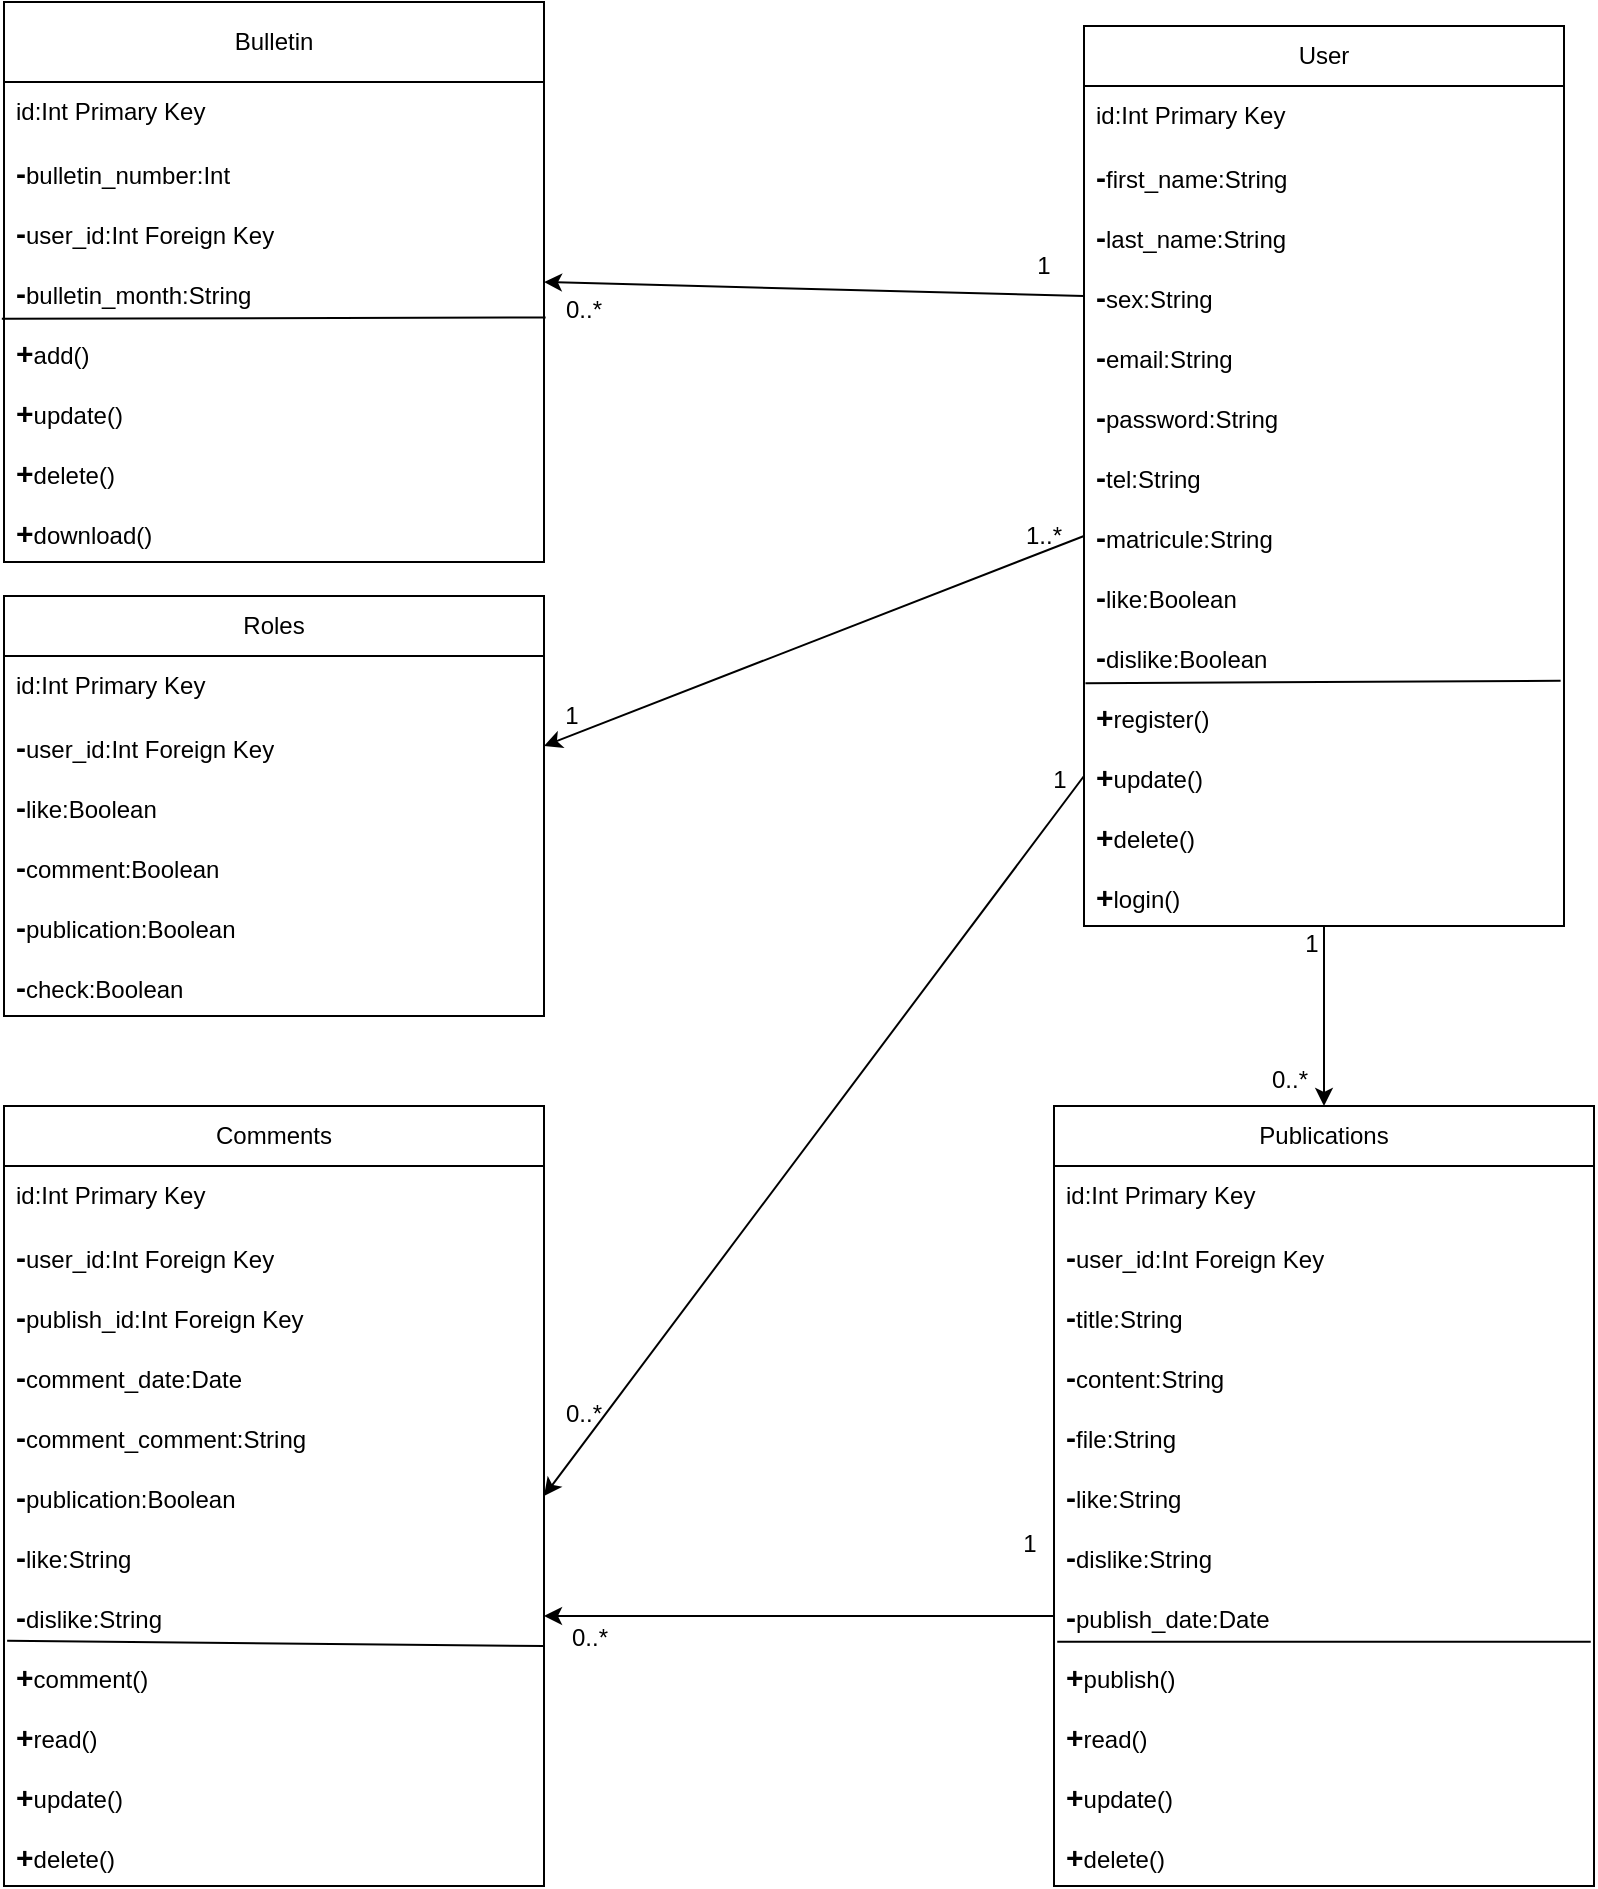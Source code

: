 <mxfile>
    <diagram id="hcXf7NeiAR0nh-agm632" name="Page-1">
        <mxGraphModel dx="612" dy="514" grid="1" gridSize="10" guides="1" tooltips="1" connect="1" arrows="1" fold="1" page="1" pageScale="1" pageWidth="850" pageHeight="1100" math="0" shadow="0">
            <root>
                <mxCell id="0"/>
                <mxCell id="1" parent="0"/>
                <mxCell id="2" value="User" style="swimlane;fontStyle=0;childLayout=stackLayout;horizontal=1;startSize=30;horizontalStack=0;resizeParent=1;resizeParentMax=0;resizeLast=0;collapsible=1;marginBottom=0;whiteSpace=wrap;html=1;" parent="1" vertex="1">
                    <mxGeometry x="570" y="30" width="240" height="450" as="geometry"/>
                </mxCell>
                <mxCell id="21" value="id:Int Primary Key" style="text;strokeColor=none;fillColor=none;align=left;verticalAlign=middle;spacingLeft=4;spacingRight=4;overflow=hidden;points=[[0,0.5],[1,0.5]];portConstraint=eastwest;rotatable=0;whiteSpace=wrap;html=1;" parent="2" vertex="1">
                    <mxGeometry y="30" width="240" height="30" as="geometry"/>
                </mxCell>
                <mxCell id="3" value="&lt;b&gt;&lt;font style=&quot;font-size: 15px;&quot;&gt;-&lt;/font&gt;&lt;/b&gt;first_name:String" style="text;strokeColor=none;fillColor=none;align=left;verticalAlign=middle;spacingLeft=4;spacingRight=4;overflow=hidden;points=[[0,0.5],[1,0.5]];portConstraint=eastwest;rotatable=0;whiteSpace=wrap;html=1;" parent="2" vertex="1">
                    <mxGeometry y="60" width="240" height="30" as="geometry"/>
                </mxCell>
                <mxCell id="4" value="&lt;b&gt;&lt;font style=&quot;font-size: 15px;&quot;&gt;-&lt;/font&gt;&lt;/b&gt;last_name:String" style="text;strokeColor=none;fillColor=none;align=left;verticalAlign=middle;spacingLeft=4;spacingRight=4;overflow=hidden;points=[[0,0.5],[1,0.5]];portConstraint=eastwest;rotatable=0;whiteSpace=wrap;html=1;" parent="2" vertex="1">
                    <mxGeometry y="90" width="240" height="30" as="geometry"/>
                </mxCell>
                <mxCell id="17" value="&lt;b&gt;&lt;font style=&quot;font-size: 15px;&quot;&gt;-&lt;/font&gt;&lt;/b&gt;sex:String" style="text;strokeColor=none;fillColor=none;align=left;verticalAlign=middle;spacingLeft=4;spacingRight=4;overflow=hidden;points=[[0,0.5],[1,0.5]];portConstraint=eastwest;rotatable=0;whiteSpace=wrap;html=1;" parent="2" vertex="1">
                    <mxGeometry y="120" width="240" height="30" as="geometry"/>
                </mxCell>
                <mxCell id="5" value="&lt;b&gt;&lt;font style=&quot;font-size: 15px;&quot;&gt;-&lt;/font&gt;&lt;/b&gt;email:String" style="text;strokeColor=none;fillColor=none;align=left;verticalAlign=middle;spacingLeft=4;spacingRight=4;overflow=hidden;points=[[0,0.5],[1,0.5]];portConstraint=eastwest;rotatable=0;whiteSpace=wrap;html=1;" parent="2" vertex="1">
                    <mxGeometry y="150" width="240" height="30" as="geometry"/>
                </mxCell>
                <mxCell id="90" value="&lt;b&gt;&lt;font style=&quot;font-size: 15px;&quot;&gt;-&lt;/font&gt;&lt;/b&gt;password:String" style="text;strokeColor=none;fillColor=none;align=left;verticalAlign=middle;spacingLeft=4;spacingRight=4;overflow=hidden;points=[[0,0.5],[1,0.5]];portConstraint=eastwest;rotatable=0;whiteSpace=wrap;html=1;" parent="2" vertex="1">
                    <mxGeometry y="180" width="240" height="30" as="geometry"/>
                </mxCell>
                <mxCell id="15" value="&lt;b&gt;&lt;font style=&quot;font-size: 15px;&quot;&gt;-&lt;/font&gt;&lt;/b&gt;tel:String" style="text;strokeColor=none;fillColor=none;align=left;verticalAlign=middle;spacingLeft=4;spacingRight=4;overflow=hidden;points=[[0,0.5],[1,0.5]];portConstraint=eastwest;rotatable=0;whiteSpace=wrap;html=1;" parent="2" vertex="1">
                    <mxGeometry y="210" width="240" height="30" as="geometry"/>
                </mxCell>
                <mxCell id="16" value="&lt;b&gt;&lt;font style=&quot;font-size: 15px;&quot;&gt;-&lt;/font&gt;&lt;/b&gt;matricule:String" style="text;strokeColor=none;fillColor=none;align=left;verticalAlign=middle;spacingLeft=4;spacingRight=4;overflow=hidden;points=[[0,0.5],[1,0.5]];portConstraint=eastwest;rotatable=0;whiteSpace=wrap;html=1;" parent="2" vertex="1">
                    <mxGeometry y="240" width="240" height="30" as="geometry"/>
                </mxCell>
                <mxCell id="89" value="&lt;b&gt;&lt;font style=&quot;font-size: 15px;&quot;&gt;-&lt;/font&gt;&lt;/b&gt;like:Boolean" style="text;strokeColor=none;fillColor=none;align=left;verticalAlign=middle;spacingLeft=4;spacingRight=4;overflow=hidden;points=[[0,0.5],[1,0.5]];portConstraint=eastwest;rotatable=0;whiteSpace=wrap;html=1;" parent="2" vertex="1">
                    <mxGeometry y="270" width="240" height="30" as="geometry"/>
                </mxCell>
                <mxCell id="88" value="&lt;b&gt;&lt;font style=&quot;font-size: 15px;&quot;&gt;-&lt;/font&gt;&lt;/b&gt;dislike:Boolean" style="text;strokeColor=none;fillColor=none;align=left;verticalAlign=middle;spacingLeft=4;spacingRight=4;overflow=hidden;points=[[0,0.5],[1,0.5]];portConstraint=eastwest;rotatable=0;whiteSpace=wrap;html=1;" parent="2" vertex="1">
                    <mxGeometry y="300" width="240" height="30" as="geometry"/>
                </mxCell>
                <mxCell id="37" value="&lt;b&gt;&lt;font style=&quot;font-size: 15px;&quot;&gt;+&lt;/font&gt;&lt;/b&gt;register()" style="text;strokeColor=none;fillColor=none;align=left;verticalAlign=middle;spacingLeft=4;spacingRight=4;overflow=hidden;points=[[0,0.5],[1,0.5]];portConstraint=eastwest;rotatable=0;whiteSpace=wrap;html=1;" parent="2" vertex="1">
                    <mxGeometry y="330" width="240" height="30" as="geometry"/>
                </mxCell>
                <mxCell id="39" value="&lt;b&gt;&lt;font style=&quot;font-size: 15px;&quot;&gt;+&lt;/font&gt;&lt;/b&gt;update()" style="text;strokeColor=none;fillColor=none;align=left;verticalAlign=middle;spacingLeft=4;spacingRight=4;overflow=hidden;points=[[0,0.5],[1,0.5]];portConstraint=eastwest;rotatable=0;whiteSpace=wrap;html=1;" parent="2" vertex="1">
                    <mxGeometry y="360" width="240" height="30" as="geometry"/>
                </mxCell>
                <mxCell id="40" value="&lt;b&gt;&lt;font style=&quot;font-size: 15px;&quot;&gt;+&lt;/font&gt;&lt;/b&gt;delete()" style="text;strokeColor=none;fillColor=none;align=left;verticalAlign=middle;spacingLeft=4;spacingRight=4;overflow=hidden;points=[[0,0.5],[1,0.5]];portConstraint=eastwest;rotatable=0;whiteSpace=wrap;html=1;" parent="2" vertex="1">
                    <mxGeometry y="390" width="240" height="30" as="geometry"/>
                </mxCell>
                <mxCell id="42" value="" style="endArrow=none;html=1;entryX=0.993;entryY=-0.087;entryDx=0;entryDy=0;entryPerimeter=0;exitX=0.003;exitY=-0.046;exitDx=0;exitDy=0;exitPerimeter=0;" parent="2" source="37" target="37" edge="1">
                    <mxGeometry width="50" height="50" relative="1" as="geometry">
                        <mxPoint x="60" y="220" as="sourcePoint"/>
                        <mxPoint x="110" y="170" as="targetPoint"/>
                    </mxGeometry>
                </mxCell>
                <mxCell id="38" value="&lt;b&gt;&lt;font style=&quot;font-size: 15px;&quot;&gt;+&lt;/font&gt;&lt;/b&gt;login()" style="text;strokeColor=none;fillColor=none;align=left;verticalAlign=middle;spacingLeft=4;spacingRight=4;overflow=hidden;points=[[0,0.5],[1,0.5]];portConstraint=eastwest;rotatable=0;whiteSpace=wrap;html=1;" parent="2" vertex="1">
                    <mxGeometry y="420" width="240" height="30" as="geometry"/>
                </mxCell>
                <mxCell id="6" value="Bulletin" style="swimlane;fontStyle=0;childLayout=stackLayout;horizontal=1;startSize=40;horizontalStack=0;resizeParent=1;resizeParentMax=0;resizeLast=0;collapsible=1;marginBottom=0;whiteSpace=wrap;html=1;" parent="1" vertex="1">
                    <mxGeometry x="30" y="18" width="270" height="280" as="geometry">
                        <mxRectangle x="30" y="70" width="80" height="40" as="alternateBounds"/>
                    </mxGeometry>
                </mxCell>
                <mxCell id="8" value="id:Int Primary Key" style="text;strokeColor=none;fillColor=none;align=left;verticalAlign=middle;spacingLeft=4;spacingRight=4;overflow=hidden;points=[[0,0.5],[1,0.5]];portConstraint=eastwest;rotatable=0;whiteSpace=wrap;html=1;" parent="6" vertex="1">
                    <mxGeometry y="40" width="270" height="30" as="geometry"/>
                </mxCell>
                <mxCell id="19" value="&lt;b&gt;&lt;font style=&quot;font-size: 15px;&quot;&gt;-&lt;/font&gt;&lt;/b&gt;bulletin_number:Int" style="text;strokeColor=none;fillColor=none;align=left;verticalAlign=middle;spacingLeft=4;spacingRight=4;overflow=hidden;points=[[0,0.5],[1,0.5]];portConstraint=eastwest;rotatable=0;whiteSpace=wrap;html=1;" parent="6" vertex="1">
                    <mxGeometry y="70" width="270" height="30" as="geometry"/>
                </mxCell>
                <mxCell id="93" value="&lt;b&gt;&lt;font style=&quot;font-size: 15px;&quot;&gt;-&lt;/font&gt;&lt;/b&gt;user_id:Int Foreign Key" style="text;strokeColor=none;fillColor=none;align=left;verticalAlign=middle;spacingLeft=4;spacingRight=4;overflow=hidden;points=[[0,0.5],[1,0.5]];portConstraint=eastwest;rotatable=0;whiteSpace=wrap;html=1;" vertex="1" parent="6">
                    <mxGeometry y="100" width="270" height="30" as="geometry"/>
                </mxCell>
                <mxCell id="9" value="&lt;b&gt;&lt;font style=&quot;font-size: 15px;&quot;&gt;-&lt;/font&gt;&lt;/b&gt;bulletin_month:String" style="text;strokeColor=none;fillColor=none;align=left;verticalAlign=middle;spacingLeft=4;spacingRight=4;overflow=hidden;points=[[0,0.5],[1,0.5]];portConstraint=eastwest;rotatable=0;whiteSpace=wrap;html=1;" parent="6" vertex="1">
                    <mxGeometry y="130" width="270" height="30" as="geometry"/>
                </mxCell>
                <mxCell id="32" value="&lt;b&gt;&lt;font style=&quot;font-size: 15px;&quot;&gt;+&lt;/font&gt;&lt;/b&gt;add()" style="text;strokeColor=none;fillColor=none;align=left;verticalAlign=middle;spacingLeft=4;spacingRight=4;overflow=hidden;points=[[0,0.5],[1,0.5]];portConstraint=eastwest;rotatable=0;whiteSpace=wrap;html=1;container=0;" parent="6" vertex="1">
                    <mxGeometry y="160" width="270" height="30" as="geometry"/>
                </mxCell>
                <mxCell id="33" value="&lt;b&gt;&lt;font style=&quot;font-size: 15px;&quot;&gt;+&lt;/font&gt;&lt;/b&gt;update()" style="text;strokeColor=none;fillColor=none;align=left;verticalAlign=middle;spacingLeft=4;spacingRight=4;overflow=hidden;points=[[0,0.5],[1,0.5]];portConstraint=eastwest;rotatable=0;whiteSpace=wrap;html=1;" parent="6" vertex="1">
                    <mxGeometry y="190" width="270" height="30" as="geometry"/>
                </mxCell>
                <mxCell id="34" value="&lt;b&gt;&lt;font style=&quot;font-size: 15px;&quot;&gt;+&lt;/font&gt;&lt;/b&gt;delete()" style="text;strokeColor=none;fillColor=none;align=left;verticalAlign=middle;spacingLeft=4;spacingRight=4;overflow=hidden;points=[[0,0.5],[1,0.5]];portConstraint=eastwest;rotatable=0;whiteSpace=wrap;html=1;" parent="6" vertex="1">
                    <mxGeometry y="220" width="270" height="30" as="geometry"/>
                </mxCell>
                <mxCell id="36" value="" style="endArrow=none;html=1;entryX=1.003;entryY=-0.076;entryDx=0;entryDy=0;entryPerimeter=0;exitX=-0.004;exitY=-0.053;exitDx=0;exitDy=0;exitPerimeter=0;" parent="6" source="32" target="32" edge="1">
                    <mxGeometry width="50" height="50" relative="1" as="geometry">
                        <mxPoint x="160" y="160" as="sourcePoint"/>
                        <mxPoint x="210" y="110" as="targetPoint"/>
                    </mxGeometry>
                </mxCell>
                <mxCell id="41" value="&lt;b&gt;&lt;font style=&quot;font-size: 15px;&quot;&gt;+&lt;/font&gt;&lt;/b&gt;download()" style="text;strokeColor=none;fillColor=none;align=left;verticalAlign=middle;spacingLeft=4;spacingRight=4;overflow=hidden;points=[[0,0.5],[1,0.5]];portConstraint=eastwest;rotatable=0;whiteSpace=wrap;html=1;" parent="6" vertex="1">
                    <mxGeometry y="250" width="270" height="30" as="geometry"/>
                </mxCell>
                <mxCell id="10" value="Publications" style="swimlane;fontStyle=0;childLayout=stackLayout;horizontal=1;startSize=30;horizontalStack=0;resizeParent=1;resizeParentMax=0;resizeLast=0;collapsible=1;marginBottom=0;whiteSpace=wrap;html=1;" parent="1" vertex="1">
                    <mxGeometry x="555" y="570" width="270" height="390" as="geometry"/>
                </mxCell>
                <mxCell id="11" value="id:Int Primary Key" style="text;strokeColor=none;fillColor=none;align=left;verticalAlign=middle;spacingLeft=4;spacingRight=4;overflow=hidden;points=[[0,0.5],[1,0.5]];portConstraint=eastwest;rotatable=0;whiteSpace=wrap;html=1;" parent="10" vertex="1">
                    <mxGeometry y="30" width="270" height="30" as="geometry"/>
                </mxCell>
                <mxCell id="92" value="&lt;b style=&quot;border-color: var(--border-color);&quot;&gt;&lt;font style=&quot;border-color: var(--border-color); font-size: 15px;&quot;&gt;-&lt;/font&gt;&lt;/b&gt;user_id:Int Foreign Key" style="text;strokeColor=none;fillColor=none;align=left;verticalAlign=middle;spacingLeft=4;spacingRight=4;overflow=hidden;points=[[0,0.5],[1,0.5]];portConstraint=eastwest;rotatable=0;whiteSpace=wrap;html=1;" vertex="1" parent="10">
                    <mxGeometry y="60" width="270" height="30" as="geometry"/>
                </mxCell>
                <mxCell id="12" value="&lt;b&gt;&lt;font style=&quot;font-size: 15px;&quot;&gt;-&lt;/font&gt;&lt;/b&gt;title:String" style="text;strokeColor=none;fillColor=none;align=left;verticalAlign=middle;spacingLeft=4;spacingRight=4;overflow=hidden;points=[[0,0.5],[1,0.5]];portConstraint=eastwest;rotatable=0;whiteSpace=wrap;html=1;" parent="10" vertex="1">
                    <mxGeometry y="90" width="270" height="30" as="geometry"/>
                </mxCell>
                <mxCell id="22" value="&lt;b&gt;&lt;font style=&quot;font-size: 15px;&quot;&gt;-&lt;/font&gt;&lt;/b&gt;content:String" style="text;strokeColor=none;fillColor=none;align=left;verticalAlign=middle;spacingLeft=4;spacingRight=4;overflow=hidden;points=[[0,0.5],[1,0.5]];portConstraint=eastwest;rotatable=0;whiteSpace=wrap;html=1;" parent="10" vertex="1">
                    <mxGeometry y="120" width="270" height="30" as="geometry"/>
                </mxCell>
                <mxCell id="13" value="&lt;b&gt;&lt;font style=&quot;font-size: 15px;&quot;&gt;-&lt;/font&gt;&lt;/b&gt;file:String" style="text;strokeColor=none;fillColor=none;align=left;verticalAlign=middle;spacingLeft=4;spacingRight=4;overflow=hidden;points=[[0,0.5],[1,0.5]];portConstraint=eastwest;rotatable=0;whiteSpace=wrap;html=1;" parent="10" vertex="1">
                    <mxGeometry y="150" width="270" height="30" as="geometry"/>
                </mxCell>
                <mxCell id="68" value="&lt;b&gt;&lt;font style=&quot;font-size: 15px;&quot;&gt;-&lt;/font&gt;&lt;/b&gt;like:String" style="text;strokeColor=none;fillColor=none;align=left;verticalAlign=middle;spacingLeft=4;spacingRight=4;overflow=hidden;points=[[0,0.5],[1,0.5]];portConstraint=eastwest;rotatable=0;whiteSpace=wrap;html=1;" parent="10" vertex="1">
                    <mxGeometry y="180" width="270" height="30" as="geometry"/>
                </mxCell>
                <mxCell id="69" value="&lt;b&gt;&lt;font style=&quot;font-size: 15px;&quot;&gt;-&lt;/font&gt;&lt;/b&gt;dislike:String" style="text;strokeColor=none;fillColor=none;align=left;verticalAlign=middle;spacingLeft=4;spacingRight=4;overflow=hidden;points=[[0,0.5],[1,0.5]];portConstraint=eastwest;rotatable=0;whiteSpace=wrap;html=1;" parent="10" vertex="1">
                    <mxGeometry y="210" width="270" height="30" as="geometry"/>
                </mxCell>
                <mxCell id="23" value="&lt;b&gt;&lt;font style=&quot;font-size: 15px;&quot;&gt;-&lt;/font&gt;&lt;/b&gt;publish_date:Date" style="text;strokeColor=none;fillColor=none;align=left;verticalAlign=middle;spacingLeft=4;spacingRight=4;overflow=hidden;points=[[0,0.5],[1,0.5]];portConstraint=eastwest;rotatable=0;whiteSpace=wrap;html=1;" parent="10" vertex="1">
                    <mxGeometry y="240" width="270" height="30" as="geometry"/>
                </mxCell>
                <mxCell id="43" value="&lt;b&gt;&lt;font style=&quot;font-size: 15px;&quot;&gt;+&lt;/font&gt;&lt;/b&gt;publish()" style="text;strokeColor=none;fillColor=none;align=left;verticalAlign=middle;spacingLeft=4;spacingRight=4;overflow=hidden;points=[[0,0.5],[1,0.5]];portConstraint=eastwest;rotatable=0;whiteSpace=wrap;html=1;" parent="10" vertex="1">
                    <mxGeometry y="270" width="270" height="30" as="geometry"/>
                </mxCell>
                <mxCell id="48" value="&lt;b&gt;&lt;font style=&quot;font-size: 15px;&quot;&gt;+&lt;/font&gt;&lt;/b&gt;read()" style="text;strokeColor=none;fillColor=none;align=left;verticalAlign=middle;spacingLeft=4;spacingRight=4;overflow=hidden;points=[[0,0.5],[1,0.5]];portConstraint=eastwest;rotatable=0;whiteSpace=wrap;html=1;" parent="10" vertex="1">
                    <mxGeometry y="300" width="270" height="30" as="geometry"/>
                </mxCell>
                <mxCell id="44" value="&lt;b&gt;&lt;font style=&quot;font-size: 15px;&quot;&gt;+&lt;/font&gt;&lt;/b&gt;update()" style="text;strokeColor=none;fillColor=none;align=left;verticalAlign=middle;spacingLeft=4;spacingRight=4;overflow=hidden;points=[[0,0.5],[1,0.5]];portConstraint=eastwest;rotatable=0;whiteSpace=wrap;html=1;" parent="10" vertex="1">
                    <mxGeometry y="330" width="270" height="30" as="geometry"/>
                </mxCell>
                <mxCell id="45" value="&lt;b&gt;&lt;font style=&quot;font-size: 15px;&quot;&gt;+&lt;/font&gt;&lt;/b&gt;delete()" style="text;strokeColor=none;fillColor=none;align=left;verticalAlign=middle;spacingLeft=4;spacingRight=4;overflow=hidden;points=[[0,0.5],[1,0.5]];portConstraint=eastwest;rotatable=0;whiteSpace=wrap;html=1;" parent="10" vertex="1">
                    <mxGeometry y="360" width="270" height="30" as="geometry"/>
                </mxCell>
                <mxCell id="47" value="" style="endArrow=none;html=1;entryX=0.994;entryY=-0.072;entryDx=0;entryDy=0;entryPerimeter=0;exitX=0.006;exitY=-0.072;exitDx=0;exitDy=0;exitPerimeter=0;" parent="10" source="43" target="43" edge="1">
                    <mxGeometry width="50" height="50" relative="1" as="geometry">
                        <mxPoint x="160" y="140" as="sourcePoint"/>
                        <mxPoint x="210" y="90" as="targetPoint"/>
                    </mxGeometry>
                </mxCell>
                <mxCell id="25" style="edgeStyle=none;html=1;exitX=0;exitY=0.5;exitDx=0;exitDy=0;entryX=1;entryY=0.5;entryDx=0;entryDy=0;" parent="1" source="17" target="6" edge="1">
                    <mxGeometry relative="1" as="geometry"/>
                </mxCell>
                <mxCell id="26" value="0..*" style="text;html=1;strokeColor=none;fillColor=none;align=center;verticalAlign=middle;whiteSpace=wrap;rounded=0;" parent="1" vertex="1">
                    <mxGeometry x="290" y="157" width="60" height="30" as="geometry"/>
                </mxCell>
                <mxCell id="27" value="1" style="text;html=1;strokeColor=none;fillColor=none;align=center;verticalAlign=middle;whiteSpace=wrap;rounded=0;" parent="1" vertex="1">
                    <mxGeometry x="520" y="135" width="60" height="30" as="geometry"/>
                </mxCell>
                <mxCell id="29" style="edgeStyle=none;html=1;exitX=0.5;exitY=1;exitDx=0;exitDy=0;entryX=0.5;entryY=0;entryDx=0;entryDy=0;" parent="1" source="2" target="10" edge="1">
                    <mxGeometry relative="1" as="geometry"/>
                </mxCell>
                <mxCell id="30" value="1" style="text;html=1;strokeColor=none;fillColor=none;align=center;verticalAlign=middle;whiteSpace=wrap;rounded=0;" parent="1" vertex="1">
                    <mxGeometry x="654" y="474" width="60" height="30" as="geometry"/>
                </mxCell>
                <mxCell id="31" value="0..*" style="text;html=1;strokeColor=none;fillColor=none;align=center;verticalAlign=middle;whiteSpace=wrap;rounded=0;" parent="1" vertex="1">
                    <mxGeometry x="643" y="542" width="60" height="30" as="geometry"/>
                </mxCell>
                <mxCell id="49" value="Roles" style="swimlane;fontStyle=0;childLayout=stackLayout;horizontal=1;startSize=30;horizontalStack=0;resizeParent=1;resizeParentMax=0;resizeLast=0;collapsible=1;marginBottom=0;whiteSpace=wrap;html=1;" parent="1" vertex="1">
                    <mxGeometry x="30" y="315" width="270" height="210" as="geometry"/>
                </mxCell>
                <mxCell id="50" value="id:Int Primary Key" style="text;strokeColor=none;fillColor=none;align=left;verticalAlign=middle;spacingLeft=4;spacingRight=4;overflow=hidden;points=[[0,0.5],[1,0.5]];portConstraint=eastwest;rotatable=0;whiteSpace=wrap;html=1;" parent="49" vertex="1">
                    <mxGeometry y="30" width="270" height="30" as="geometry"/>
                </mxCell>
                <mxCell id="60" value="&lt;b&gt;&lt;font style=&quot;font-size: 15px;&quot;&gt;-&lt;/font&gt;&lt;/b&gt;user_id:Int Foreign Key" style="text;strokeColor=none;fillColor=none;align=left;verticalAlign=middle;spacingLeft=4;spacingRight=4;overflow=hidden;points=[[0,0.5],[1,0.5]];portConstraint=eastwest;rotatable=0;whiteSpace=wrap;html=1;" parent="49" vertex="1">
                    <mxGeometry y="60" width="270" height="30" as="geometry"/>
                </mxCell>
                <mxCell id="51" value="&lt;b&gt;&lt;font style=&quot;font-size: 15px;&quot;&gt;-&lt;/font&gt;&lt;/b&gt;like:Boolean" style="text;strokeColor=none;fillColor=none;align=left;verticalAlign=middle;spacingLeft=4;spacingRight=4;overflow=hidden;points=[[0,0.5],[1,0.5]];portConstraint=eastwest;rotatable=0;whiteSpace=wrap;html=1;" parent="49" vertex="1">
                    <mxGeometry y="90" width="270" height="30" as="geometry"/>
                </mxCell>
                <mxCell id="52" value="&lt;b&gt;&lt;font style=&quot;font-size: 15px;&quot;&gt;-&lt;/font&gt;&lt;/b&gt;comment:Boolean" style="text;strokeColor=none;fillColor=none;align=left;verticalAlign=middle;spacingLeft=4;spacingRight=4;overflow=hidden;points=[[0,0.5],[1,0.5]];portConstraint=eastwest;rotatable=0;whiteSpace=wrap;html=1;" parent="49" vertex="1">
                    <mxGeometry y="120" width="270" height="30" as="geometry"/>
                </mxCell>
                <mxCell id="54" value="&lt;b&gt;&lt;font style=&quot;font-size: 15px;&quot;&gt;-&lt;/font&gt;&lt;/b&gt;publication:Boolean" style="text;strokeColor=none;fillColor=none;align=left;verticalAlign=middle;spacingLeft=4;spacingRight=4;overflow=hidden;points=[[0,0.5],[1,0.5]];portConstraint=eastwest;rotatable=0;whiteSpace=wrap;html=1;" parent="49" vertex="1">
                    <mxGeometry y="150" width="270" height="30" as="geometry"/>
                </mxCell>
                <mxCell id="91" value="&lt;b&gt;&lt;font style=&quot;font-size: 15px;&quot;&gt;-&lt;/font&gt;&lt;/b&gt;check:Boolean" style="text;strokeColor=none;fillColor=none;align=left;verticalAlign=middle;spacingLeft=4;spacingRight=4;overflow=hidden;points=[[0,0.5],[1,0.5]];portConstraint=eastwest;rotatable=0;whiteSpace=wrap;html=1;" vertex="1" parent="49">
                    <mxGeometry y="180" width="270" height="30" as="geometry"/>
                </mxCell>
                <mxCell id="61" value="Comments" style="swimlane;fontStyle=0;childLayout=stackLayout;horizontal=1;startSize=30;horizontalStack=0;resizeParent=1;resizeParentMax=0;resizeLast=0;collapsible=1;marginBottom=0;whiteSpace=wrap;html=1;" parent="1" vertex="1">
                    <mxGeometry x="30" y="570" width="270" height="390" as="geometry"/>
                </mxCell>
                <mxCell id="62" value="id:Int Primary Key" style="text;strokeColor=none;fillColor=none;align=left;verticalAlign=middle;spacingLeft=4;spacingRight=4;overflow=hidden;points=[[0,0.5],[1,0.5]];portConstraint=eastwest;rotatable=0;whiteSpace=wrap;html=1;" parent="61" vertex="1">
                    <mxGeometry y="30" width="270" height="30" as="geometry"/>
                </mxCell>
                <mxCell id="63" value="&lt;b&gt;&lt;font style=&quot;font-size: 15px;&quot;&gt;-&lt;/font&gt;&lt;/b&gt;user_id:Int Foreign Key" style="text;strokeColor=none;fillColor=none;align=left;verticalAlign=middle;spacingLeft=4;spacingRight=4;overflow=hidden;points=[[0,0.5],[1,0.5]];portConstraint=eastwest;rotatable=0;whiteSpace=wrap;html=1;" parent="61" vertex="1">
                    <mxGeometry y="60" width="270" height="30" as="geometry"/>
                </mxCell>
                <mxCell id="67" value="&lt;b&gt;&lt;font style=&quot;font-size: 15px;&quot;&gt;-&lt;/font&gt;&lt;/b&gt;publish_id:Int Foreign Key" style="text;strokeColor=none;fillColor=none;align=left;verticalAlign=middle;spacingLeft=4;spacingRight=4;overflow=hidden;points=[[0,0.5],[1,0.5]];portConstraint=eastwest;rotatable=0;whiteSpace=wrap;html=1;" parent="61" vertex="1">
                    <mxGeometry y="90" width="270" height="30" as="geometry"/>
                </mxCell>
                <mxCell id="64" value="&lt;b&gt;&lt;font style=&quot;font-size: 15px;&quot;&gt;-&lt;/font&gt;&lt;/b&gt;comment_date:Date" style="text;strokeColor=none;fillColor=none;align=left;verticalAlign=middle;spacingLeft=4;spacingRight=4;overflow=hidden;points=[[0,0.5],[1,0.5]];portConstraint=eastwest;rotatable=0;whiteSpace=wrap;html=1;" parent="61" vertex="1">
                    <mxGeometry y="120" width="270" height="30" as="geometry"/>
                </mxCell>
                <mxCell id="65" value="&lt;b&gt;&lt;font style=&quot;font-size: 15px;&quot;&gt;-&lt;/font&gt;&lt;/b&gt;comment_comment:String" style="text;strokeColor=none;fillColor=none;align=left;verticalAlign=middle;spacingLeft=4;spacingRight=4;overflow=hidden;points=[[0,0.5],[1,0.5]];portConstraint=eastwest;rotatable=0;whiteSpace=wrap;html=1;" parent="61" vertex="1">
                    <mxGeometry y="150" width="270" height="30" as="geometry"/>
                </mxCell>
                <mxCell id="66" value="&lt;b&gt;&lt;font style=&quot;font-size: 15px;&quot;&gt;-&lt;/font&gt;&lt;/b&gt;publication:Boolean" style="text;strokeColor=none;fillColor=none;align=left;verticalAlign=middle;spacingLeft=4;spacingRight=4;overflow=hidden;points=[[0,0.5],[1,0.5]];portConstraint=eastwest;rotatable=0;whiteSpace=wrap;html=1;" parent="61" vertex="1">
                    <mxGeometry y="180" width="270" height="30" as="geometry"/>
                </mxCell>
                <mxCell id="70" value="&lt;b&gt;&lt;font style=&quot;font-size: 15px;&quot;&gt;-&lt;/font&gt;&lt;/b&gt;like:String" style="text;strokeColor=none;fillColor=none;align=left;verticalAlign=middle;spacingLeft=4;spacingRight=4;overflow=hidden;points=[[0,0.5],[1,0.5]];portConstraint=eastwest;rotatable=0;whiteSpace=wrap;html=1;" parent="61" vertex="1">
                    <mxGeometry y="210" width="270" height="30" as="geometry"/>
                </mxCell>
                <mxCell id="71" value="&lt;b&gt;&lt;font style=&quot;font-size: 15px;&quot;&gt;-&lt;/font&gt;&lt;/b&gt;dislike:String" style="text;strokeColor=none;fillColor=none;align=left;verticalAlign=middle;spacingLeft=4;spacingRight=4;overflow=hidden;points=[[0,0.5],[1,0.5]];portConstraint=eastwest;rotatable=0;whiteSpace=wrap;html=1;" parent="61" vertex="1">
                    <mxGeometry y="240" width="270" height="30" as="geometry"/>
                </mxCell>
                <mxCell id="72" value="&lt;b&gt;&lt;font style=&quot;font-size: 15px;&quot;&gt;+&lt;/font&gt;&lt;/b&gt;comment()" style="text;strokeColor=none;fillColor=none;align=left;verticalAlign=middle;spacingLeft=4;spacingRight=4;overflow=hidden;points=[[0,0.5],[1,0.5]];portConstraint=eastwest;rotatable=0;whiteSpace=wrap;html=1;" parent="61" vertex="1">
                    <mxGeometry y="270" width="270" height="30" as="geometry"/>
                </mxCell>
                <mxCell id="73" value="&lt;b&gt;&lt;font style=&quot;font-size: 15px;&quot;&gt;+&lt;/font&gt;&lt;/b&gt;read()" style="text;strokeColor=none;fillColor=none;align=left;verticalAlign=middle;spacingLeft=4;spacingRight=4;overflow=hidden;points=[[0,0.5],[1,0.5]];portConstraint=eastwest;rotatable=0;whiteSpace=wrap;html=1;" parent="61" vertex="1">
                    <mxGeometry y="300" width="270" height="30" as="geometry"/>
                </mxCell>
                <mxCell id="74" value="" style="endArrow=none;html=1;exitX=0.028;exitY=-0.086;exitDx=0;exitDy=0;exitPerimeter=0;" parent="61" edge="1">
                    <mxGeometry width="50" height="50" relative="1" as="geometry">
                        <mxPoint x="1.56" y="267.42" as="sourcePoint"/>
                        <mxPoint x="270" y="270" as="targetPoint"/>
                    </mxGeometry>
                </mxCell>
                <mxCell id="75" value="&lt;b&gt;&lt;font style=&quot;font-size: 15px;&quot;&gt;+&lt;/font&gt;&lt;/b&gt;update()" style="text;strokeColor=none;fillColor=none;align=left;verticalAlign=middle;spacingLeft=4;spacingRight=4;overflow=hidden;points=[[0,0.5],[1,0.5]];portConstraint=eastwest;rotatable=0;whiteSpace=wrap;html=1;" parent="61" vertex="1">
                    <mxGeometry y="330" width="270" height="30" as="geometry"/>
                </mxCell>
                <mxCell id="76" value="&lt;b&gt;&lt;font style=&quot;font-size: 15px;&quot;&gt;+&lt;/font&gt;&lt;/b&gt;delete()" style="text;strokeColor=none;fillColor=none;align=left;verticalAlign=middle;spacingLeft=4;spacingRight=4;overflow=hidden;points=[[0,0.5],[1,0.5]];portConstraint=eastwest;rotatable=0;whiteSpace=wrap;html=1;" parent="61" vertex="1">
                    <mxGeometry y="360" width="270" height="30" as="geometry"/>
                </mxCell>
                <mxCell id="77" style="edgeStyle=none;html=1;exitX=0;exitY=0.5;exitDx=0;exitDy=0;entryX=1;entryY=0.5;entryDx=0;entryDy=0;" parent="1" source="16" target="60" edge="1">
                    <mxGeometry relative="1" as="geometry"/>
                </mxCell>
                <mxCell id="78" value="1" style="text;html=1;strokeColor=none;fillColor=none;align=center;verticalAlign=middle;whiteSpace=wrap;rounded=0;" parent="1" vertex="1">
                    <mxGeometry x="284" y="360" width="60" height="30" as="geometry"/>
                </mxCell>
                <mxCell id="79" value="1..*" style="text;html=1;strokeColor=none;fillColor=none;align=center;verticalAlign=middle;whiteSpace=wrap;rounded=0;" parent="1" vertex="1">
                    <mxGeometry x="520" y="270" width="60" height="30" as="geometry"/>
                </mxCell>
                <mxCell id="81" style="edgeStyle=none;html=1;exitX=0;exitY=0.5;exitDx=0;exitDy=0;entryX=1;entryY=0.5;entryDx=0;entryDy=0;" parent="1" source="39" target="66" edge="1">
                    <mxGeometry relative="1" as="geometry"/>
                </mxCell>
                <mxCell id="82" value="0..*" style="text;html=1;strokeColor=none;fillColor=none;align=center;verticalAlign=middle;whiteSpace=wrap;rounded=0;" parent="1" vertex="1">
                    <mxGeometry x="290" y="709" width="60" height="30" as="geometry"/>
                </mxCell>
                <mxCell id="83" value="1" style="text;html=1;strokeColor=none;fillColor=none;align=center;verticalAlign=middle;whiteSpace=wrap;rounded=0;" parent="1" vertex="1">
                    <mxGeometry x="528" y="392" width="60" height="30" as="geometry"/>
                </mxCell>
                <mxCell id="85" style="edgeStyle=none;html=1;exitX=0;exitY=0.5;exitDx=0;exitDy=0;entryX=1;entryY=0.5;entryDx=0;entryDy=0;" parent="1" source="23" target="71" edge="1">
                    <mxGeometry relative="1" as="geometry"/>
                </mxCell>
                <mxCell id="86" value="0..*" style="text;html=1;strokeColor=none;fillColor=none;align=center;verticalAlign=middle;whiteSpace=wrap;rounded=0;" parent="1" vertex="1">
                    <mxGeometry x="293" y="821" width="60" height="30" as="geometry"/>
                </mxCell>
                <mxCell id="87" value="1" style="text;html=1;strokeColor=none;fillColor=none;align=center;verticalAlign=middle;whiteSpace=wrap;rounded=0;" parent="1" vertex="1">
                    <mxGeometry x="513" y="774" width="60" height="30" as="geometry"/>
                </mxCell>
            </root>
        </mxGraphModel>
    </diagram>
</mxfile>